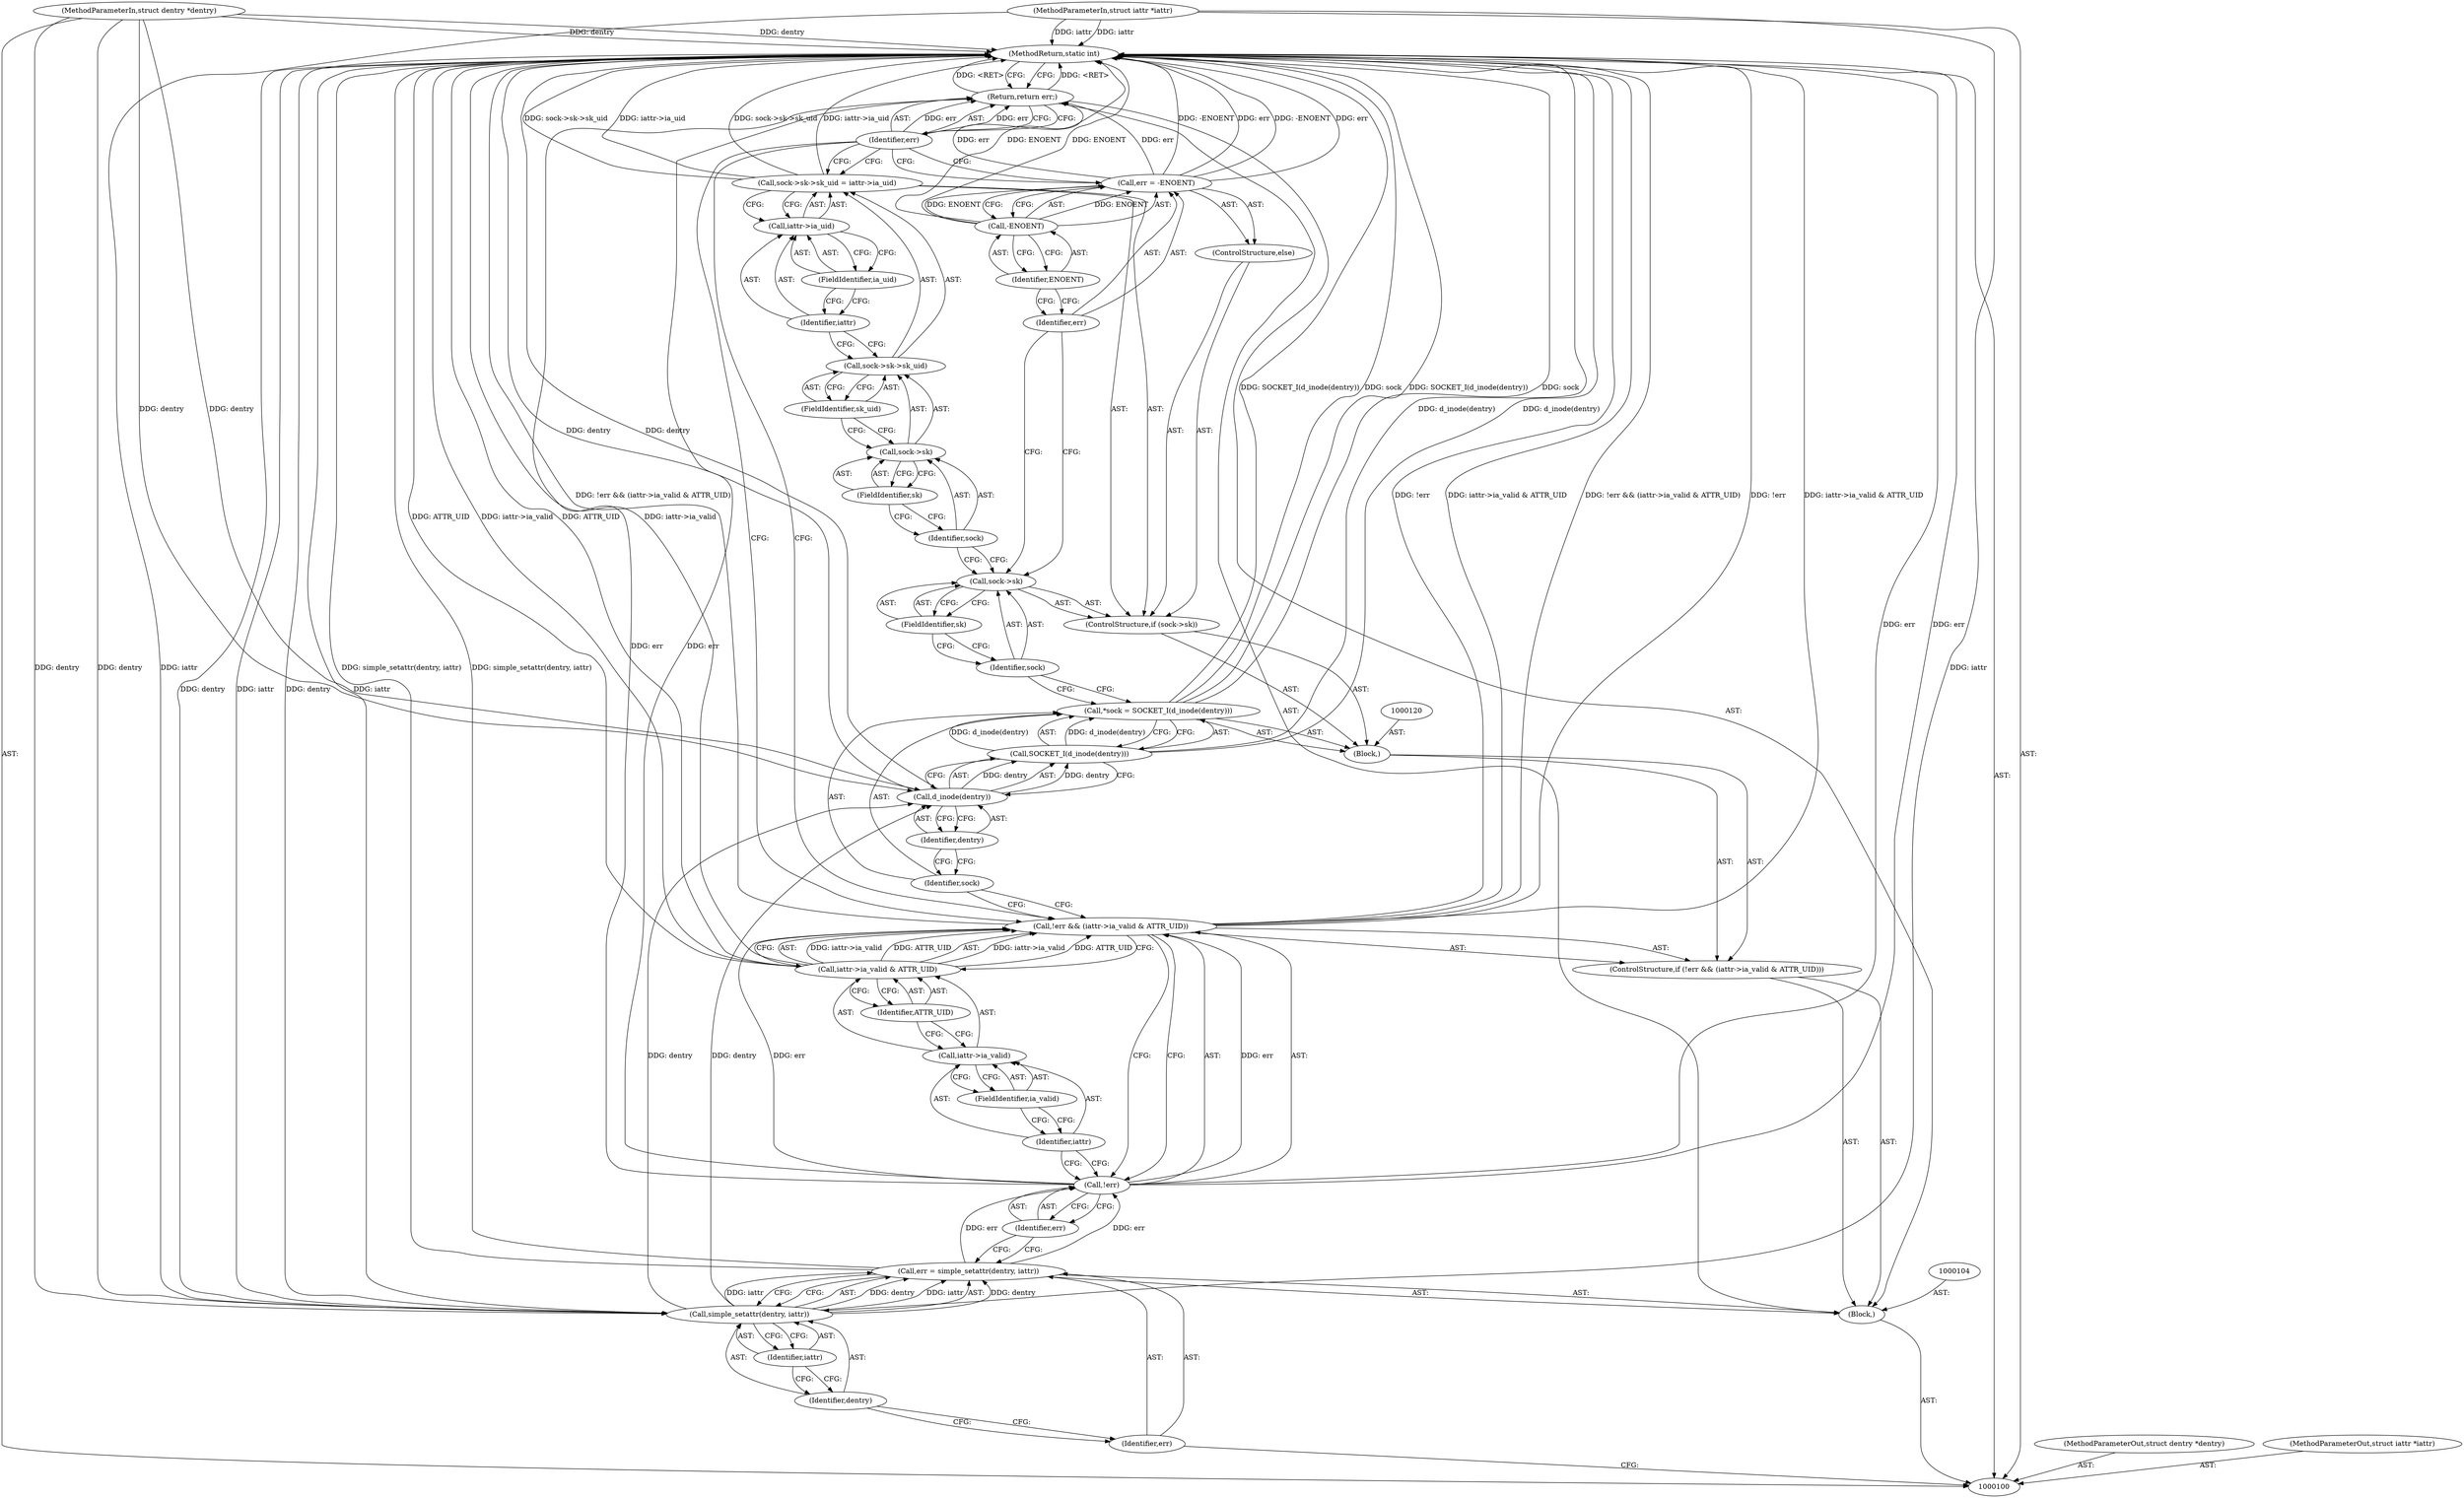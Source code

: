 digraph "0_linux_6d8c50dcb029872b298eea68cc6209c866fd3e14_1" {
"1000146" [label="(MethodReturn,static int)"];
"1000101" [label="(MethodParameterIn,struct dentry *dentry)"];
"1000196" [label="(MethodParameterOut,struct dentry *dentry)"];
"1000102" [label="(MethodParameterIn,struct iattr *iattr)"];
"1000197" [label="(MethodParameterOut,struct iattr *iattr)"];
"1000139" [label="(ControlStructure,else)"];
"1000143" [label="(Identifier,ENOENT)"];
"1000140" [label="(Call,err = -ENOENT)"];
"1000141" [label="(Identifier,err)"];
"1000142" [label="(Call,-ENOENT)"];
"1000144" [label="(Return,return err;)"];
"1000145" [label="(Identifier,err)"];
"1000103" [label="(Block,)"];
"1000107" [label="(Call,simple_setattr(dentry, iattr))"];
"1000108" [label="(Identifier,dentry)"];
"1000109" [label="(Identifier,iattr)"];
"1000105" [label="(Call,err = simple_setattr(dentry, iattr))"];
"1000106" [label="(Identifier,err)"];
"1000114" [label="(Call,iattr->ia_valid & ATTR_UID)"];
"1000115" [label="(Call,iattr->ia_valid)"];
"1000116" [label="(Identifier,iattr)"];
"1000110" [label="(ControlStructure,if (!err && (iattr->ia_valid & ATTR_UID)))"];
"1000117" [label="(FieldIdentifier,ia_valid)"];
"1000118" [label="(Identifier,ATTR_UID)"];
"1000111" [label="(Call,!err && (iattr->ia_valid & ATTR_UID))"];
"1000112" [label="(Call,!err)"];
"1000113" [label="(Identifier,err)"];
"1000121" [label="(Call,*sock = SOCKET_I(d_inode(dentry)))"];
"1000122" [label="(Identifier,sock)"];
"1000123" [label="(Call,SOCKET_I(d_inode(dentry)))"];
"1000119" [label="(Block,)"];
"1000124" [label="(Call,d_inode(dentry))"];
"1000125" [label="(Identifier,dentry)"];
"1000129" [label="(FieldIdentifier,sk)"];
"1000126" [label="(ControlStructure,if (sock->sk))"];
"1000127" [label="(Call,sock->sk)"];
"1000128" [label="(Identifier,sock)"];
"1000135" [label="(FieldIdentifier,sk_uid)"];
"1000136" [label="(Call,iattr->ia_uid)"];
"1000137" [label="(Identifier,iattr)"];
"1000138" [label="(FieldIdentifier,ia_uid)"];
"1000130" [label="(Call,sock->sk->sk_uid = iattr->ia_uid)"];
"1000131" [label="(Call,sock->sk->sk_uid)"];
"1000132" [label="(Call,sock->sk)"];
"1000133" [label="(Identifier,sock)"];
"1000134" [label="(FieldIdentifier,sk)"];
"1000146" -> "1000100"  [label="AST: "];
"1000146" -> "1000144"  [label="CFG: "];
"1000144" -> "1000146"  [label="DDG: <RET>"];
"1000140" -> "1000146"  [label="DDG: -ENOENT"];
"1000140" -> "1000146"  [label="DDG: err"];
"1000124" -> "1000146"  [label="DDG: dentry"];
"1000107" -> "1000146"  [label="DDG: dentry"];
"1000107" -> "1000146"  [label="DDG: iattr"];
"1000105" -> "1000146"  [label="DDG: simple_setattr(dentry, iattr)"];
"1000111" -> "1000146"  [label="DDG: iattr->ia_valid & ATTR_UID"];
"1000111" -> "1000146"  [label="DDG: !err && (iattr->ia_valid & ATTR_UID)"];
"1000111" -> "1000146"  [label="DDG: !err"];
"1000114" -> "1000146"  [label="DDG: ATTR_UID"];
"1000114" -> "1000146"  [label="DDG: iattr->ia_valid"];
"1000121" -> "1000146"  [label="DDG: SOCKET_I(d_inode(dentry))"];
"1000121" -> "1000146"  [label="DDG: sock"];
"1000102" -> "1000146"  [label="DDG: iattr"];
"1000112" -> "1000146"  [label="DDG: err"];
"1000101" -> "1000146"  [label="DDG: dentry"];
"1000142" -> "1000146"  [label="DDG: ENOENT"];
"1000130" -> "1000146"  [label="DDG: iattr->ia_uid"];
"1000130" -> "1000146"  [label="DDG: sock->sk->sk_uid"];
"1000123" -> "1000146"  [label="DDG: d_inode(dentry)"];
"1000101" -> "1000100"  [label="AST: "];
"1000101" -> "1000146"  [label="DDG: dentry"];
"1000101" -> "1000107"  [label="DDG: dentry"];
"1000101" -> "1000124"  [label="DDG: dentry"];
"1000196" -> "1000100"  [label="AST: "];
"1000102" -> "1000100"  [label="AST: "];
"1000102" -> "1000146"  [label="DDG: iattr"];
"1000102" -> "1000107"  [label="DDG: iattr"];
"1000197" -> "1000100"  [label="AST: "];
"1000139" -> "1000126"  [label="AST: "];
"1000140" -> "1000139"  [label="AST: "];
"1000143" -> "1000142"  [label="AST: "];
"1000143" -> "1000141"  [label="CFG: "];
"1000142" -> "1000143"  [label="CFG: "];
"1000140" -> "1000139"  [label="AST: "];
"1000140" -> "1000142"  [label="CFG: "];
"1000141" -> "1000140"  [label="AST: "];
"1000142" -> "1000140"  [label="AST: "];
"1000145" -> "1000140"  [label="CFG: "];
"1000140" -> "1000146"  [label="DDG: -ENOENT"];
"1000140" -> "1000146"  [label="DDG: err"];
"1000142" -> "1000140"  [label="DDG: ENOENT"];
"1000140" -> "1000144"  [label="DDG: err"];
"1000141" -> "1000140"  [label="AST: "];
"1000141" -> "1000127"  [label="CFG: "];
"1000143" -> "1000141"  [label="CFG: "];
"1000142" -> "1000140"  [label="AST: "];
"1000142" -> "1000143"  [label="CFG: "];
"1000143" -> "1000142"  [label="AST: "];
"1000140" -> "1000142"  [label="CFG: "];
"1000142" -> "1000146"  [label="DDG: ENOENT"];
"1000142" -> "1000140"  [label="DDG: ENOENT"];
"1000144" -> "1000103"  [label="AST: "];
"1000144" -> "1000145"  [label="CFG: "];
"1000145" -> "1000144"  [label="AST: "];
"1000146" -> "1000144"  [label="CFG: "];
"1000144" -> "1000146"  [label="DDG: <RET>"];
"1000145" -> "1000144"  [label="DDG: err"];
"1000140" -> "1000144"  [label="DDG: err"];
"1000112" -> "1000144"  [label="DDG: err"];
"1000145" -> "1000144"  [label="AST: "];
"1000145" -> "1000130"  [label="CFG: "];
"1000145" -> "1000140"  [label="CFG: "];
"1000145" -> "1000111"  [label="CFG: "];
"1000144" -> "1000145"  [label="CFG: "];
"1000145" -> "1000144"  [label="DDG: err"];
"1000103" -> "1000100"  [label="AST: "];
"1000104" -> "1000103"  [label="AST: "];
"1000105" -> "1000103"  [label="AST: "];
"1000110" -> "1000103"  [label="AST: "];
"1000144" -> "1000103"  [label="AST: "];
"1000107" -> "1000105"  [label="AST: "];
"1000107" -> "1000109"  [label="CFG: "];
"1000108" -> "1000107"  [label="AST: "];
"1000109" -> "1000107"  [label="AST: "];
"1000105" -> "1000107"  [label="CFG: "];
"1000107" -> "1000146"  [label="DDG: dentry"];
"1000107" -> "1000146"  [label="DDG: iattr"];
"1000107" -> "1000105"  [label="DDG: dentry"];
"1000107" -> "1000105"  [label="DDG: iattr"];
"1000101" -> "1000107"  [label="DDG: dentry"];
"1000102" -> "1000107"  [label="DDG: iattr"];
"1000107" -> "1000124"  [label="DDG: dentry"];
"1000108" -> "1000107"  [label="AST: "];
"1000108" -> "1000106"  [label="CFG: "];
"1000109" -> "1000108"  [label="CFG: "];
"1000109" -> "1000107"  [label="AST: "];
"1000109" -> "1000108"  [label="CFG: "];
"1000107" -> "1000109"  [label="CFG: "];
"1000105" -> "1000103"  [label="AST: "];
"1000105" -> "1000107"  [label="CFG: "];
"1000106" -> "1000105"  [label="AST: "];
"1000107" -> "1000105"  [label="AST: "];
"1000113" -> "1000105"  [label="CFG: "];
"1000105" -> "1000146"  [label="DDG: simple_setattr(dentry, iattr)"];
"1000107" -> "1000105"  [label="DDG: dentry"];
"1000107" -> "1000105"  [label="DDG: iattr"];
"1000105" -> "1000112"  [label="DDG: err"];
"1000106" -> "1000105"  [label="AST: "];
"1000106" -> "1000100"  [label="CFG: "];
"1000108" -> "1000106"  [label="CFG: "];
"1000114" -> "1000111"  [label="AST: "];
"1000114" -> "1000118"  [label="CFG: "];
"1000115" -> "1000114"  [label="AST: "];
"1000118" -> "1000114"  [label="AST: "];
"1000111" -> "1000114"  [label="CFG: "];
"1000114" -> "1000146"  [label="DDG: ATTR_UID"];
"1000114" -> "1000146"  [label="DDG: iattr->ia_valid"];
"1000114" -> "1000111"  [label="DDG: iattr->ia_valid"];
"1000114" -> "1000111"  [label="DDG: ATTR_UID"];
"1000115" -> "1000114"  [label="AST: "];
"1000115" -> "1000117"  [label="CFG: "];
"1000116" -> "1000115"  [label="AST: "];
"1000117" -> "1000115"  [label="AST: "];
"1000118" -> "1000115"  [label="CFG: "];
"1000116" -> "1000115"  [label="AST: "];
"1000116" -> "1000112"  [label="CFG: "];
"1000117" -> "1000116"  [label="CFG: "];
"1000110" -> "1000103"  [label="AST: "];
"1000111" -> "1000110"  [label="AST: "];
"1000119" -> "1000110"  [label="AST: "];
"1000117" -> "1000115"  [label="AST: "];
"1000117" -> "1000116"  [label="CFG: "];
"1000115" -> "1000117"  [label="CFG: "];
"1000118" -> "1000114"  [label="AST: "];
"1000118" -> "1000115"  [label="CFG: "];
"1000114" -> "1000118"  [label="CFG: "];
"1000111" -> "1000110"  [label="AST: "];
"1000111" -> "1000112"  [label="CFG: "];
"1000111" -> "1000114"  [label="CFG: "];
"1000112" -> "1000111"  [label="AST: "];
"1000114" -> "1000111"  [label="AST: "];
"1000122" -> "1000111"  [label="CFG: "];
"1000145" -> "1000111"  [label="CFG: "];
"1000111" -> "1000146"  [label="DDG: iattr->ia_valid & ATTR_UID"];
"1000111" -> "1000146"  [label="DDG: !err && (iattr->ia_valid & ATTR_UID)"];
"1000111" -> "1000146"  [label="DDG: !err"];
"1000112" -> "1000111"  [label="DDG: err"];
"1000114" -> "1000111"  [label="DDG: iattr->ia_valid"];
"1000114" -> "1000111"  [label="DDG: ATTR_UID"];
"1000112" -> "1000111"  [label="AST: "];
"1000112" -> "1000113"  [label="CFG: "];
"1000113" -> "1000112"  [label="AST: "];
"1000116" -> "1000112"  [label="CFG: "];
"1000111" -> "1000112"  [label="CFG: "];
"1000112" -> "1000146"  [label="DDG: err"];
"1000112" -> "1000111"  [label="DDG: err"];
"1000105" -> "1000112"  [label="DDG: err"];
"1000112" -> "1000144"  [label="DDG: err"];
"1000113" -> "1000112"  [label="AST: "];
"1000113" -> "1000105"  [label="CFG: "];
"1000112" -> "1000113"  [label="CFG: "];
"1000121" -> "1000119"  [label="AST: "];
"1000121" -> "1000123"  [label="CFG: "];
"1000122" -> "1000121"  [label="AST: "];
"1000123" -> "1000121"  [label="AST: "];
"1000128" -> "1000121"  [label="CFG: "];
"1000121" -> "1000146"  [label="DDG: SOCKET_I(d_inode(dentry))"];
"1000121" -> "1000146"  [label="DDG: sock"];
"1000123" -> "1000121"  [label="DDG: d_inode(dentry)"];
"1000122" -> "1000121"  [label="AST: "];
"1000122" -> "1000111"  [label="CFG: "];
"1000125" -> "1000122"  [label="CFG: "];
"1000123" -> "1000121"  [label="AST: "];
"1000123" -> "1000124"  [label="CFG: "];
"1000124" -> "1000123"  [label="AST: "];
"1000121" -> "1000123"  [label="CFG: "];
"1000123" -> "1000146"  [label="DDG: d_inode(dentry)"];
"1000123" -> "1000121"  [label="DDG: d_inode(dentry)"];
"1000124" -> "1000123"  [label="DDG: dentry"];
"1000119" -> "1000110"  [label="AST: "];
"1000120" -> "1000119"  [label="AST: "];
"1000121" -> "1000119"  [label="AST: "];
"1000126" -> "1000119"  [label="AST: "];
"1000124" -> "1000123"  [label="AST: "];
"1000124" -> "1000125"  [label="CFG: "];
"1000125" -> "1000124"  [label="AST: "];
"1000123" -> "1000124"  [label="CFG: "];
"1000124" -> "1000146"  [label="DDG: dentry"];
"1000124" -> "1000123"  [label="DDG: dentry"];
"1000107" -> "1000124"  [label="DDG: dentry"];
"1000101" -> "1000124"  [label="DDG: dentry"];
"1000125" -> "1000124"  [label="AST: "];
"1000125" -> "1000122"  [label="CFG: "];
"1000124" -> "1000125"  [label="CFG: "];
"1000129" -> "1000127"  [label="AST: "];
"1000129" -> "1000128"  [label="CFG: "];
"1000127" -> "1000129"  [label="CFG: "];
"1000126" -> "1000119"  [label="AST: "];
"1000127" -> "1000126"  [label="AST: "];
"1000130" -> "1000126"  [label="AST: "];
"1000139" -> "1000126"  [label="AST: "];
"1000127" -> "1000126"  [label="AST: "];
"1000127" -> "1000129"  [label="CFG: "];
"1000128" -> "1000127"  [label="AST: "];
"1000129" -> "1000127"  [label="AST: "];
"1000133" -> "1000127"  [label="CFG: "];
"1000141" -> "1000127"  [label="CFG: "];
"1000128" -> "1000127"  [label="AST: "];
"1000128" -> "1000121"  [label="CFG: "];
"1000129" -> "1000128"  [label="CFG: "];
"1000135" -> "1000131"  [label="AST: "];
"1000135" -> "1000132"  [label="CFG: "];
"1000131" -> "1000135"  [label="CFG: "];
"1000136" -> "1000130"  [label="AST: "];
"1000136" -> "1000138"  [label="CFG: "];
"1000137" -> "1000136"  [label="AST: "];
"1000138" -> "1000136"  [label="AST: "];
"1000130" -> "1000136"  [label="CFG: "];
"1000137" -> "1000136"  [label="AST: "];
"1000137" -> "1000131"  [label="CFG: "];
"1000138" -> "1000137"  [label="CFG: "];
"1000138" -> "1000136"  [label="AST: "];
"1000138" -> "1000137"  [label="CFG: "];
"1000136" -> "1000138"  [label="CFG: "];
"1000130" -> "1000126"  [label="AST: "];
"1000130" -> "1000136"  [label="CFG: "];
"1000131" -> "1000130"  [label="AST: "];
"1000136" -> "1000130"  [label="AST: "];
"1000145" -> "1000130"  [label="CFG: "];
"1000130" -> "1000146"  [label="DDG: iattr->ia_uid"];
"1000130" -> "1000146"  [label="DDG: sock->sk->sk_uid"];
"1000131" -> "1000130"  [label="AST: "];
"1000131" -> "1000135"  [label="CFG: "];
"1000132" -> "1000131"  [label="AST: "];
"1000135" -> "1000131"  [label="AST: "];
"1000137" -> "1000131"  [label="CFG: "];
"1000132" -> "1000131"  [label="AST: "];
"1000132" -> "1000134"  [label="CFG: "];
"1000133" -> "1000132"  [label="AST: "];
"1000134" -> "1000132"  [label="AST: "];
"1000135" -> "1000132"  [label="CFG: "];
"1000133" -> "1000132"  [label="AST: "];
"1000133" -> "1000127"  [label="CFG: "];
"1000134" -> "1000133"  [label="CFG: "];
"1000134" -> "1000132"  [label="AST: "];
"1000134" -> "1000133"  [label="CFG: "];
"1000132" -> "1000134"  [label="CFG: "];
}
